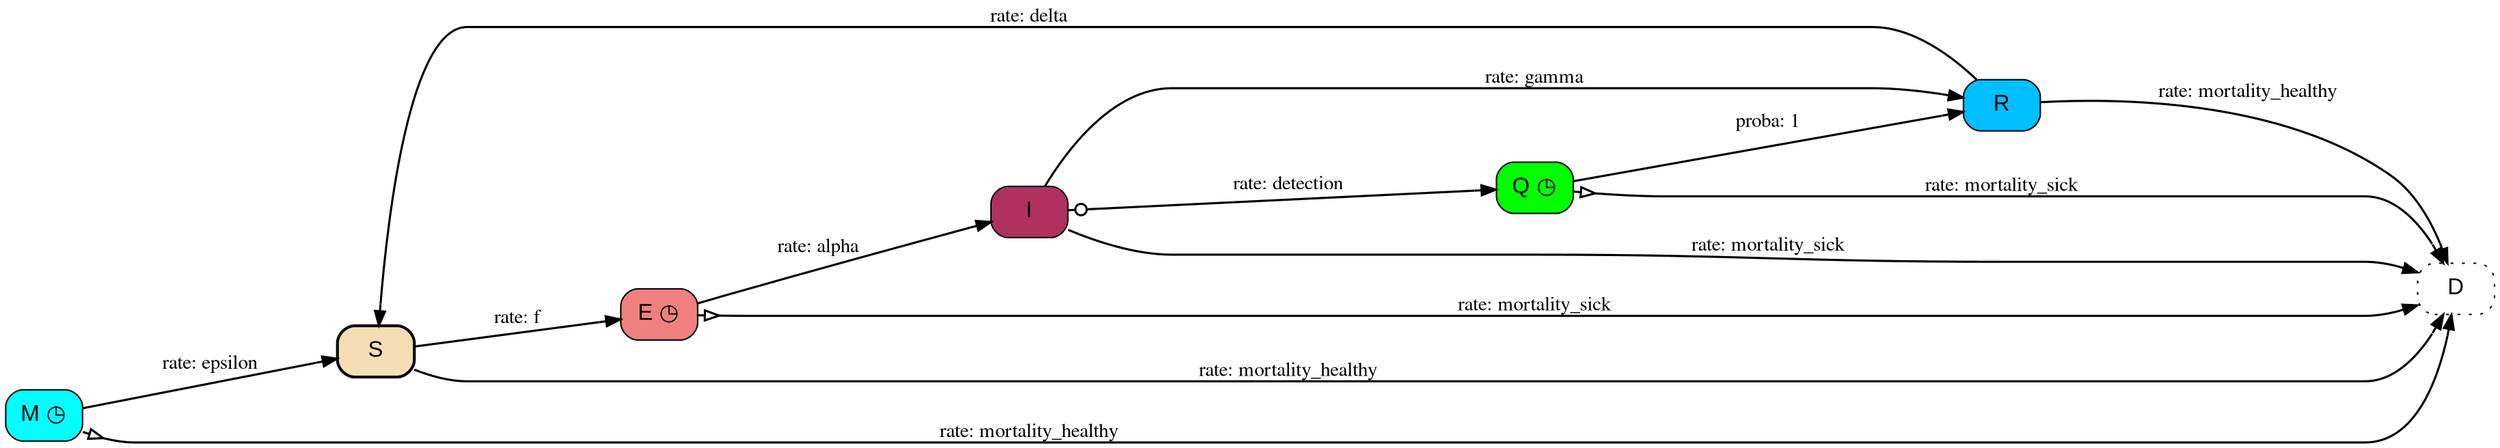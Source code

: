 digraph {
          charset="utf-8"
        	rankdir=LR;
        
        	node[fontsize=16, fontname=Arial, shape=box, style="filled,rounded"];
        	edge[minlen=1.5, fontname=Times, penwidth=1.5, tailtooltip="", headtooltip=""];

        	"M" [shape="Mrecord", label="M&nbsp;&#9719;", tooltip="M (Maternal protection):
	animal protected by maternal antibodies", fillcolor=cyan, style="filled,rounded"] ;
	"S" [shape="Mrecord", label="S", tooltip="S (Susceptible):
	suceptible of becoming infectious", fillcolor=wheat, style="filled,rounded,bold"] ;
	"E" [shape="Mrecord", label="E&nbsp;&#9719;", tooltip="E (Exposed):
	already infected but not yet able to transmit the disease", fillcolor=lightcoral, style="filled,rounded"] ;
	"I" [shape="Mrecord", label="I", tooltip="I (Infectious):
	sick and able to transmit the disease", fillcolor=maroon, style="filled,rounded"] ;
	"R" [shape="Mrecord", label="R", tooltip="R (Resistant):
	healthy again and resistant to infection", fillcolor=deepskyblue, style="filled,rounded"] ;
	"Q" [shape="Mrecord", label="Q&nbsp;&#9719;", tooltip="Q (Quarantine):
	sick animals that are put aside for a while", fillcolor=green, style="filled,rounded"] ;
	"D" [shape="Mrecord", label="D", tooltip="D (Dead):
	dead animals", fillcolor=white, style="filled,rounded,dotted"] ;
	"E" -> "D" [label="rate: mortality_sick", labeltooltip="mortality_sick [parameter]:
	mortality rate for sick animals (E / I / Q)                             
	0.004", arrowtail="noneoinv", arrowhead="normalnone", dir=both, tooltip="ESCAPE: True", minlen=3, style="solid"];
	"E" -> "I" [label="rate: alpha", labeltooltip="alpha [parameter]:
	rate for E->I transition                                                
	0.3", arrowtail="none", arrowhead="normalnone", dir=both, tooltip="", minlen=3, style="solid"];
	"I" -> "D" [label="rate: mortality_sick", labeltooltip="mortality_sick [parameter]:
	mortality rate for sick animals (E / I / Q)                             
	0.004", arrowtail="none", arrowhead="normalnone", dir=both, tooltip="", minlen=3, style="solid"];
	"I" -> "Q" [label="rate: detection", labeltooltip="detection [parameter]:
	rate at which animals are detected sick (falls to 0 if quarantine zone is full) 
	0.01*room_in_quarantine", arrowtail="noneodot", arrowhead="normalnone", dir=both, tooltip="WHEN: quarantine_period", minlen=3, style="solid"];
	"I" -> "R" [label="rate: gamma", labeltooltip="gamma [parameter]:
	recovery rate                                                           
	0.01", arrowtail="none", arrowhead="normalnone", dir=both, tooltip="", minlen=3, style="solid"];
	"M" -> "D" [label="rate: mortality_healthy", labeltooltip="mortality_healthy [parameter]:
	mortality rate for healthy animals                                      
	0.002", arrowtail="noneoinv", arrowhead="normalnone", dir=both, tooltip="ESCAPE: True", minlen=3, style="solid"];
	"M" -> "S" [label="rate: epsilon", labeltooltip="epsilon [parameter]:
	maternal antibodies loss rate                                           
	0.04", arrowtail="none", arrowhead="normalnone", dir=both, tooltip="", minlen=3, style="solid"];
	"Q" -> "D" [label="rate: mortality_sick", labeltooltip="mortality_sick [parameter]:
	mortality rate for sick animals (E / I / Q)                             
	0.004", arrowtail="noneoinv", arrowhead="normalnone", dir=both, tooltip="ESCAPE: True", minlen=3, style="solid"];
	"Q" -> "R" [label="proba: 1", labeltooltip="proba: 1", arrowtail="none", arrowhead="normalnone", dir=both, tooltip="", minlen=3, style="solid"];
	"R" -> "D" [label="rate: mortality_healthy", labeltooltip="mortality_healthy [parameter]:
	mortality rate for healthy animals                                      
	0.002", arrowtail="none", arrowhead="normalnone", dir=both, tooltip="", minlen=3, style="solid"];
	"R" -> "S" [label="rate: delta", labeltooltip="delta [parameter]:
	resistance loss rate                                                    
	0.01", arrowtail="none", arrowhead="normalnone", dir=both, tooltip="", minlen=3, style="solid"];
	"S" -> "D" [label="rate: mortality_healthy", labeltooltip="mortality_healthy [parameter]:
	mortality rate for healthy animals                                      
	0.002", arrowtail="none", arrowhead="normalnone", dir=both, tooltip="", minlen=3, style="solid"];
	"S" -> "E" [label="rate: f", labeltooltip="f [parameter]:
	force of infection                                                      
	beta * total_I / total_herd", arrowtail="none", arrowhead="normalnone", dir=both, tooltip="", minlen=3, style="solid"];
}